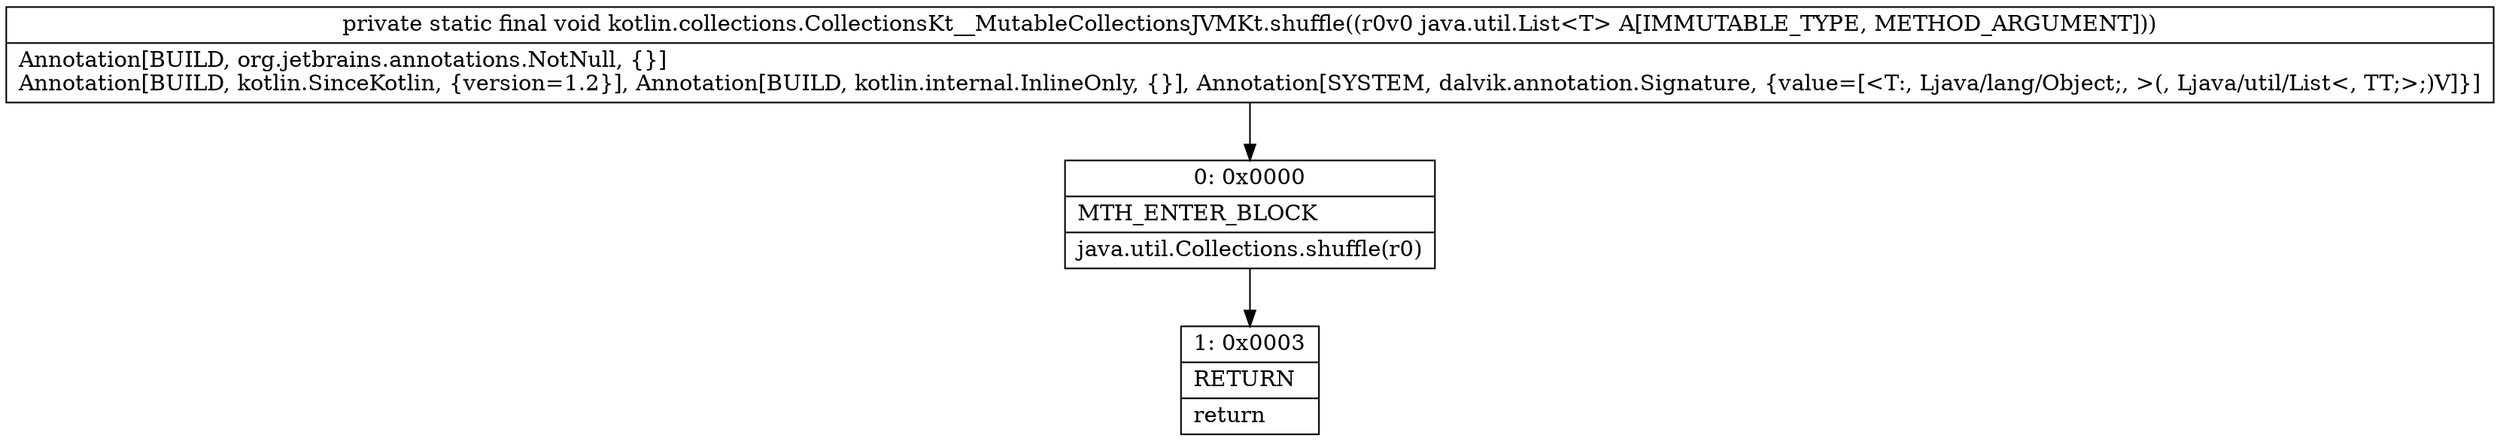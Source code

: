 digraph "CFG forkotlin.collections.CollectionsKt__MutableCollectionsJVMKt.shuffle(Ljava\/util\/List;)V" {
Node_0 [shape=record,label="{0\:\ 0x0000|MTH_ENTER_BLOCK\l|java.util.Collections.shuffle(r0)\l}"];
Node_1 [shape=record,label="{1\:\ 0x0003|RETURN\l|return\l}"];
MethodNode[shape=record,label="{private static final void kotlin.collections.CollectionsKt__MutableCollectionsJVMKt.shuffle((r0v0 java.util.List\<T\> A[IMMUTABLE_TYPE, METHOD_ARGUMENT]))  | Annotation[BUILD, org.jetbrains.annotations.NotNull, \{\}]\lAnnotation[BUILD, kotlin.SinceKotlin, \{version=1.2\}], Annotation[BUILD, kotlin.internal.InlineOnly, \{\}], Annotation[SYSTEM, dalvik.annotation.Signature, \{value=[\<T:, Ljava\/lang\/Object;, \>(, Ljava\/util\/List\<, TT;\>;)V]\}]\l}"];
MethodNode -> Node_0;
Node_0 -> Node_1;
}

